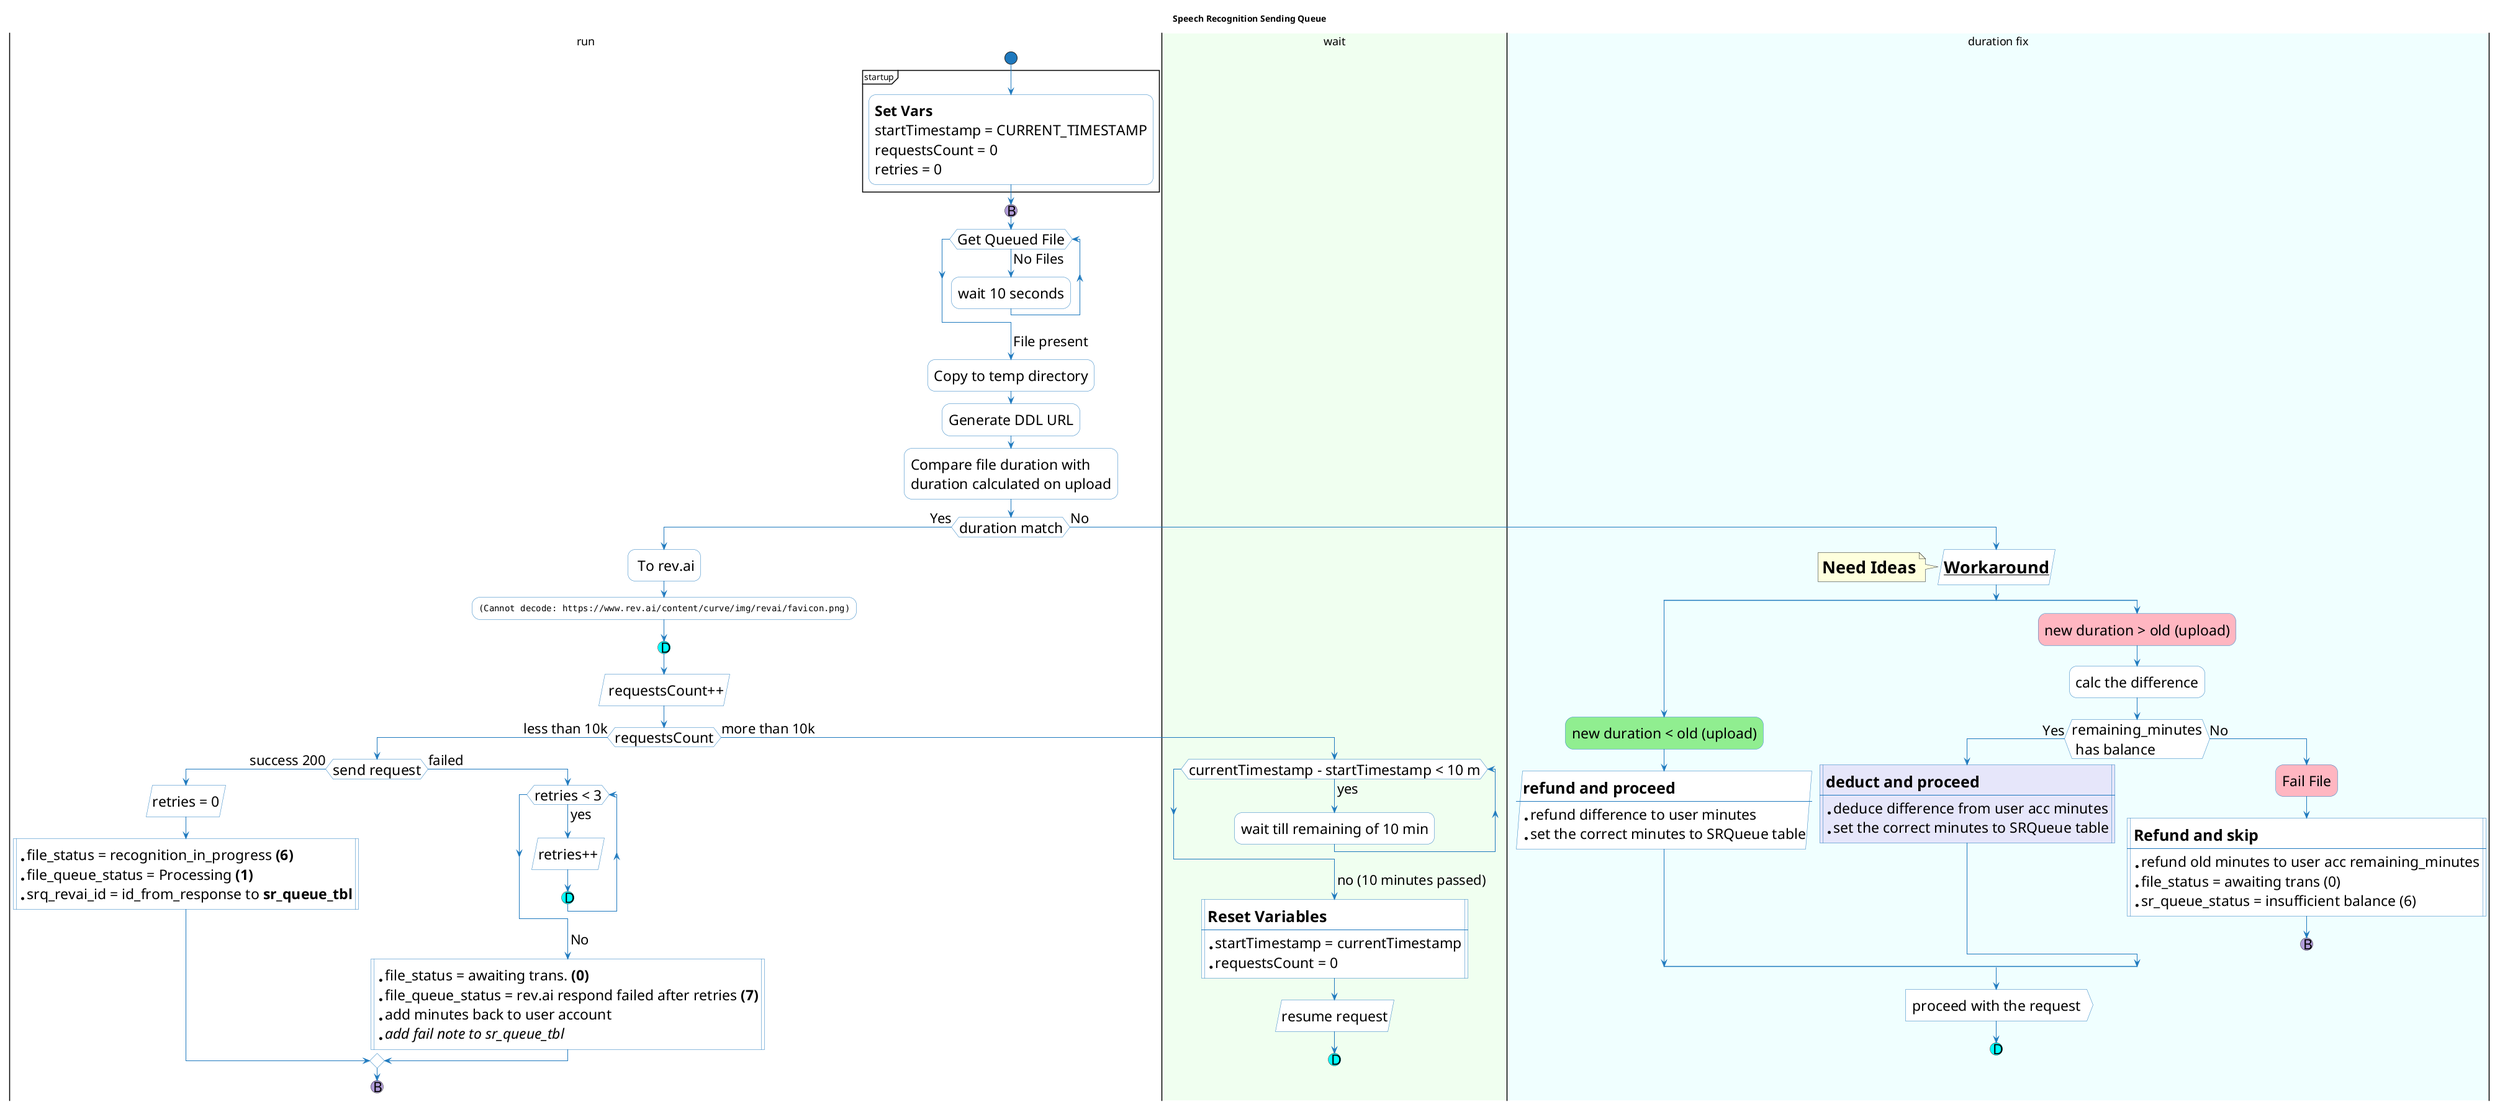 @startuml

title Speech Recognition Sending Queue

skinparam backgroundColor white
skinparam noteFontSize 23
'skinparam handwritten true

skinparam activity {
  StartColor #1e79be
  ArrowColor #1e79be
  EndColor #1e79be
  BackgroundColor white
  SequenceTitleFontColor white
  BorderColor #1e79be
  FontName Tahoma
  FontSize 23
  DiamondFontSize 23
  ArrowFontSize 22

}


|run|
start

partition startup {
:**Set Vars**\nstartTimestamp = CURRENT_TIMESTAMP\nrequestsCount = 0\nretries = 0;
}
#b19cd9:(B)
while (Get Queued File)
-> No Files;
:wait 10 seconds;
end while
-> File present;


:Copy to temp directory;
:Generate DDL URL;

:Compare file duration with \nduration calculated on upload;

        if (duration match) is (Yes) then
            : To rev.ai;
            :<img:https://www.rev.ai/content/curve/img/revai/favicon.png>;
            #cyan:(D)
            : requestsCount++/

            if (requestsCount) is (less than 10k) then

                |run|
                if(send request) is (success 200) then

                    :retries = 0/

                    :* file_status = recognition_in_progress **(6)**
                    * file_queue_status = Processing **(1)**
                    * srq_revai_id = id_from_response to **sr_queue_tbl**|

                else (failed)
                    while (retries < 3)
                    -> yes;
                        :retries++/
                        #cyan:(D)
                    end while
                    -> No;
                    :* file_status = awaiting trans. **(0)**
                    * file_queue_status = rev.ai respond failed after retries **(7)**
                    * add minutes back to user account
                    * //add fail note to sr_queue_tbl//|

                endif
                #b19cd9:(B)
                detach


            else (more than 10k)
                |#honeyDew|wait|
                ':wait chain;
                while (currentTimestamp - startTimestamp < 10 m)
                    -> yes;
                    :wait till remaining of 10 min;
                end while
                -> no (10 minutes passed);
                :==Reset Variables
                ----
                * startTimestamp = currentTimestamp
                * requestsCount = 0|
                :resume request/
                #cyan:(D)
                detach
            endif


        else
        -> No;
        |#azure|duration fix|
            :==__Workaround__ /
            note left:=Need Ideas
'            #red:(X)

            split
                #lightGreen:new duration < old (upload);
                :==refund and proceed
                ----
                * refund difference to user minutes
                * set the correct minutes to SRQueue table/


            split again
                #LightPink:new duration > old (upload);
                :calc the difference;
                if (remaining_minutes\n has balance) is (Yes) then
                    #Lavender:==deduct and proceed
                    ----
                    * deduce difference from user acc minutes
                    * set the correct minutes to SRQueue table|
                else (No)
                    #LightPink:Fail File;
                    :==Refund and skip
                    ----
                    * refund old minutes to user acc remaining_minutes
                    * file_status = awaiting trans (0)
                    * sr_queue_status = insufficient balance (6)|
                    #b19cd9:(B)
                    detach
                endif

            end split
            :proceed with the request>
            #cyan:(D)
            detach
        endif

'label rev;
'label rev;
'#32CD32:(A)



@enduml
